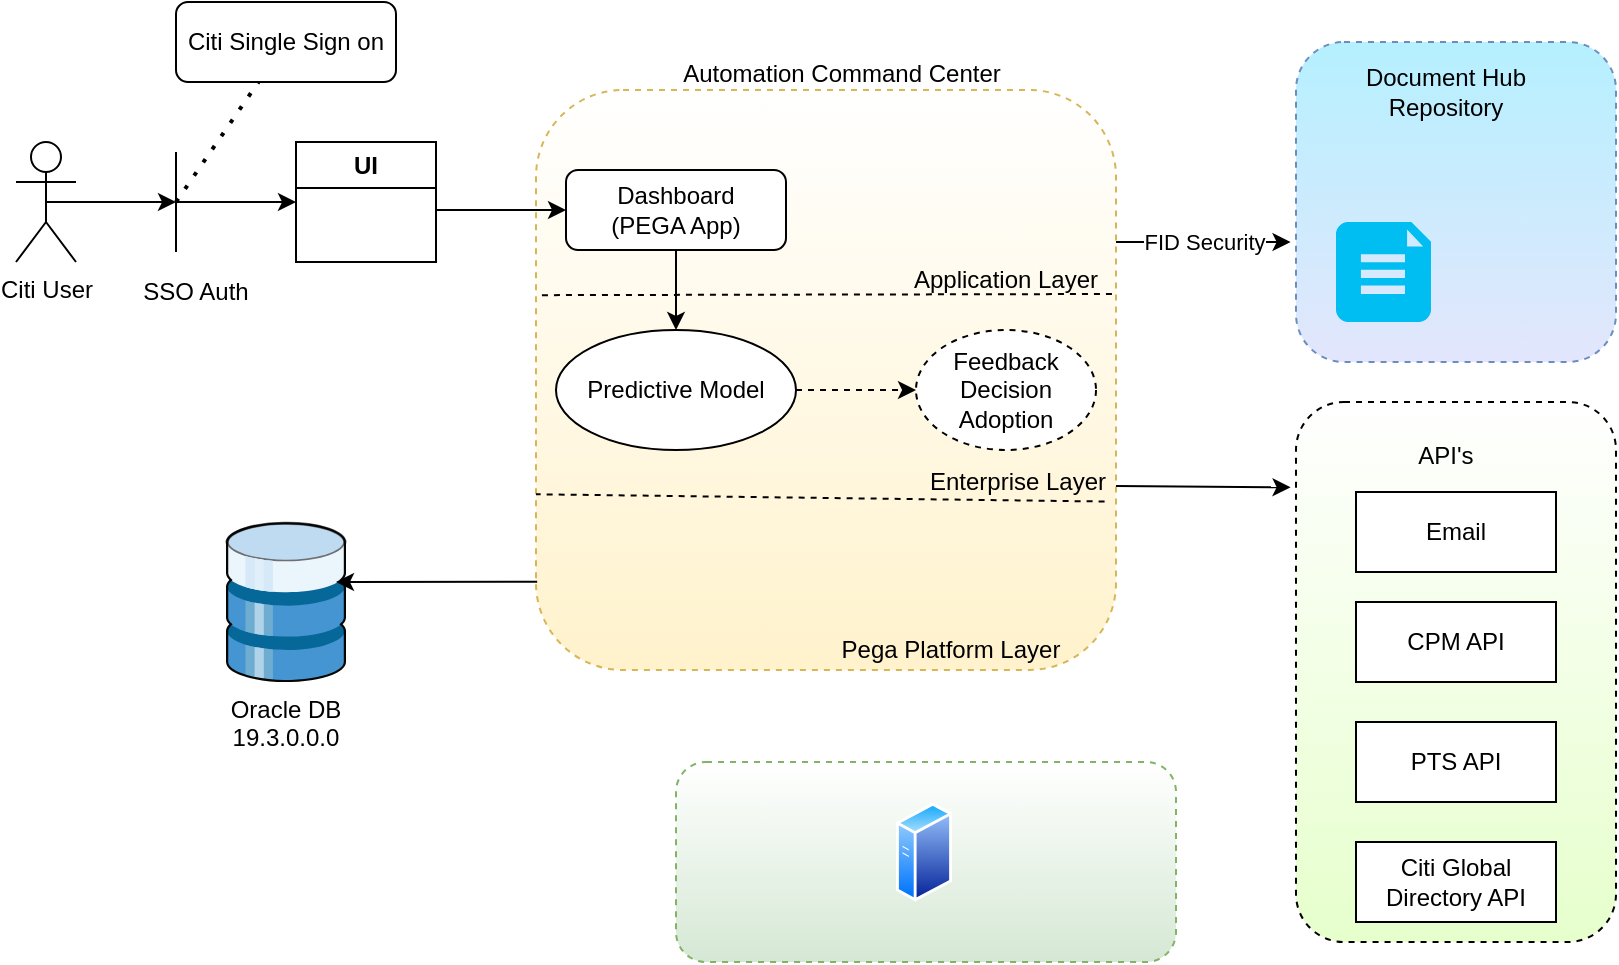 <mxfile version="24.7.6">
  <diagram name="Page-1" id="JeuteiJrWNUM56fj1YCd">
    <mxGraphModel dx="794" dy="420" grid="1" gridSize="10" guides="1" tooltips="1" connect="1" arrows="1" fold="1" page="1" pageScale="1" pageWidth="850" pageHeight="1100" math="0" shadow="0">
      <root>
        <object label="" id="0">
          <mxCell />
        </object>
        <mxCell id="1" parent="0" />
        <object label="Citi User&lt;div&gt;&lt;br&gt;&lt;/div&gt;" id="f4_67E3yVyobe0MgWhKP-1">
          <mxCell style="shape=umlActor;verticalLabelPosition=bottom;verticalAlign=top;html=1;outlineConnect=0;" parent="1" vertex="1">
            <mxGeometry x="40" y="100" width="30" height="60" as="geometry" />
          </mxCell>
        </object>
        <mxCell id="f4_67E3yVyobe0MgWhKP-9" value="" style="endArrow=none;dashed=1;html=1;dashPattern=1 3;strokeWidth=2;rounded=0;" parent="1" target="f4_67E3yVyobe0MgWhKP-13" edge="1">
          <mxGeometry width="50" height="50" relative="1" as="geometry">
            <mxPoint x="120" y="130" as="sourcePoint" />
            <mxPoint x="170" y="60" as="targetPoint" />
          </mxGeometry>
        </mxCell>
        <mxCell id="f4_67E3yVyobe0MgWhKP-10" value="" style="endArrow=none;html=1;rounded=0;" parent="1" target="f4_67E3yVyobe0MgWhKP-8" edge="1">
          <mxGeometry width="50" height="50" relative="1" as="geometry">
            <mxPoint x="119.5" y="160" as="sourcePoint" />
            <mxPoint x="119.5" y="100" as="targetPoint" />
          </mxGeometry>
        </mxCell>
        <mxCell id="f4_67E3yVyobe0MgWhKP-8" value="SSO Auth" style="text;html=1;align=center;verticalAlign=middle;whiteSpace=wrap;rounded=0;" parent="1" vertex="1">
          <mxGeometry x="100" y="160" width="60" height="30" as="geometry" />
        </mxCell>
        <mxCell id="f4_67E3yVyobe0MgWhKP-11" value="" style="endArrow=none;html=1;rounded=0;" parent="1" edge="1">
          <mxGeometry width="50" height="50" relative="1" as="geometry">
            <mxPoint x="120" y="155" as="sourcePoint" />
            <mxPoint x="120" y="105" as="targetPoint" />
          </mxGeometry>
        </mxCell>
        <mxCell id="f4_67E3yVyobe0MgWhKP-12" value="" style="endArrow=classic;html=1;rounded=0;exitX=0.5;exitY=0.5;exitDx=0;exitDy=0;exitPerimeter=0;" parent="1" source="f4_67E3yVyobe0MgWhKP-1" edge="1">
          <mxGeometry width="50" height="50" relative="1" as="geometry">
            <mxPoint x="380" y="150" as="sourcePoint" />
            <mxPoint x="120" y="130" as="targetPoint" />
          </mxGeometry>
        </mxCell>
        <mxCell id="f4_67E3yVyobe0MgWhKP-13" value="Citi Single Sign on" style="rounded=1;whiteSpace=wrap;html=1;" parent="1" vertex="1">
          <mxGeometry x="120" y="30" width="110" height="40" as="geometry" />
        </mxCell>
        <mxCell id="f4_67E3yVyobe0MgWhKP-14" value="UI" style="swimlane;whiteSpace=wrap;html=1;" parent="1" vertex="1">
          <mxGeometry x="180" y="100" width="70" height="60" as="geometry" />
        </mxCell>
        <mxCell id="f4_67E3yVyobe0MgWhKP-15" value="" style="endArrow=classic;html=1;rounded=0;entryX=0;entryY=0.5;entryDx=0;entryDy=0;" parent="1" target="f4_67E3yVyobe0MgWhKP-14" edge="1">
          <mxGeometry width="50" height="50" relative="1" as="geometry">
            <mxPoint x="120" y="130" as="sourcePoint" />
            <mxPoint x="430" y="100" as="targetPoint" />
          </mxGeometry>
        </mxCell>
        <mxCell id="f4_67E3yVyobe0MgWhKP-16" value="" style="whiteSpace=wrap;html=1;aspect=fixed;rounded=1;dashed=1;fillColor=#fff2cc;strokeColor=#d6b656;gradientColor=#ffffff;gradientDirection=north;" parent="1" vertex="1">
          <mxGeometry x="300" y="74" width="290" height="290" as="geometry" />
        </mxCell>
        <mxCell id="f4_67E3yVyobe0MgWhKP-31" value="" style="edgeStyle=orthogonalEdgeStyle;rounded=0;orthogonalLoop=1;jettySize=auto;html=1;" parent="1" source="f4_67E3yVyobe0MgWhKP-19" target="f4_67E3yVyobe0MgWhKP-29" edge="1">
          <mxGeometry relative="1" as="geometry" />
        </mxCell>
        <mxCell id="f4_67E3yVyobe0MgWhKP-19" value="Dashboard&lt;div&gt;(PEGA App)&lt;/div&gt;" style="rounded=1;whiteSpace=wrap;html=1;" parent="1" vertex="1">
          <mxGeometry x="315" y="114" width="110" height="40" as="geometry" />
        </mxCell>
        <mxCell id="f4_67E3yVyobe0MgWhKP-23" value="" style="endArrow=classic;html=1;rounded=0;entryX=0;entryY=0.5;entryDx=0;entryDy=0;" parent="1" target="f4_67E3yVyobe0MgWhKP-19" edge="1">
          <mxGeometry width="50" height="50" relative="1" as="geometry">
            <mxPoint x="250" y="134" as="sourcePoint" />
            <mxPoint x="320.0" y="129.57" as="targetPoint" />
          </mxGeometry>
        </mxCell>
        <mxCell id="f4_67E3yVyobe0MgWhKP-27" value="Feedback Decision Adoption" style="ellipse;whiteSpace=wrap;html=1;dashed=1;" parent="1" vertex="1">
          <mxGeometry x="490" y="194" width="90" height="60" as="geometry" />
        </mxCell>
        <mxCell id="f4_67E3yVyobe0MgWhKP-32" value="" style="edgeStyle=orthogonalEdgeStyle;rounded=0;orthogonalLoop=1;jettySize=auto;html=1;dashed=1;" parent="1" source="f4_67E3yVyobe0MgWhKP-29" target="f4_67E3yVyobe0MgWhKP-27" edge="1">
          <mxGeometry relative="1" as="geometry" />
        </mxCell>
        <mxCell id="f4_67E3yVyobe0MgWhKP-29" value="Predictive Model" style="ellipse;whiteSpace=wrap;html=1;" parent="1" vertex="1">
          <mxGeometry x="310" y="194" width="120" height="60" as="geometry" />
        </mxCell>
        <mxCell id="f4_67E3yVyobe0MgWhKP-33" value="" style="rounded=1;whiteSpace=wrap;html=1;dashed=1;gradientColor=#E6FFCC;" parent="1" vertex="1">
          <mxGeometry x="680" y="230" width="160" height="270" as="geometry" />
        </mxCell>
        <mxCell id="f4_67E3yVyobe0MgWhKP-34" value="API&#39;s" style="text;html=1;align=center;verticalAlign=middle;whiteSpace=wrap;rounded=0;" parent="1" vertex="1">
          <mxGeometry x="695" y="242" width="120" height="30" as="geometry" />
        </mxCell>
        <mxCell id="f4_67E3yVyobe0MgWhKP-38" value="Email" style="rounded=0;whiteSpace=wrap;html=1;" parent="1" vertex="1">
          <mxGeometry x="710" y="275" width="100" height="40" as="geometry" />
        </mxCell>
        <mxCell id="f4_67E3yVyobe0MgWhKP-39" value="CPM API" style="rounded=0;whiteSpace=wrap;html=1;" parent="1" vertex="1">
          <mxGeometry x="710" y="330" width="100" height="40" as="geometry" />
        </mxCell>
        <mxCell id="f4_67E3yVyobe0MgWhKP-40" value="PTS API" style="rounded=0;whiteSpace=wrap;html=1;" parent="1" vertex="1">
          <mxGeometry x="710" y="390" width="100" height="40" as="geometry" />
        </mxCell>
        <mxCell id="f4_67E3yVyobe0MgWhKP-41" value="Citi Global Directory API" style="rounded=0;whiteSpace=wrap;html=1;" parent="1" vertex="1">
          <mxGeometry x="710" y="450" width="100" height="40" as="geometry" />
        </mxCell>
        <mxCell id="f4_67E3yVyobe0MgWhKP-60" value="Oracle DB 19.3.0.0.0" style="shape=mxgraph.veeam.3d.medium_datastore;whiteSpace=wrap;html=1;boundedLbl=1;backgroundOutline=1;size=15;sketch=0;shadow=0;dashed=0;labelPosition=center;verticalLabelPosition=bottom;verticalAlign=top;outlineConnect=0;" parent="1" vertex="1">
          <mxGeometry x="145" y="290" width="60" height="80" as="geometry" />
        </mxCell>
        <mxCell id="f4_67E3yVyobe0MgWhKP-69" value="" style="whiteSpace=wrap;html=1;aspect=fixed;rounded=1;dashed=1;fillColor=#E3E6FC;strokeColor=#6c8ebf;gradientDirection=north;gradientColor=#B5F0FF;" parent="1" vertex="1">
          <mxGeometry x="680" y="50" width="160" height="160" as="geometry" />
        </mxCell>
        <mxCell id="JpyrA56GdO4GCkvxSW_a-2" value="" style="verticalLabelPosition=bottom;html=1;verticalAlign=top;align=center;strokeColor=none;fillColor=#00BEF2;shape=mxgraph.azure.file_2;pointerEvents=1;" vertex="1" parent="1">
          <mxGeometry x="700" y="140" width="47.5" height="50" as="geometry" />
        </mxCell>
        <mxCell id="JpyrA56GdO4GCkvxSW_a-3" value="Document Hub Repository" style="text;html=1;align=center;verticalAlign=middle;whiteSpace=wrap;rounded=0;" vertex="1" parent="1">
          <mxGeometry x="690" y="60" width="130" height="30" as="geometry" />
        </mxCell>
        <mxCell id="JpyrA56GdO4GCkvxSW_a-9" value="" style="endArrow=classic;html=1;rounded=0;entryX=-0.017;entryY=0.625;entryDx=0;entryDy=0;entryPerimeter=0;" edge="1" parent="1" target="f4_67E3yVyobe0MgWhKP-69">
          <mxGeometry relative="1" as="geometry">
            <mxPoint x="590" y="150" as="sourcePoint" />
            <mxPoint x="650" y="150" as="targetPoint" />
          </mxGeometry>
        </mxCell>
        <mxCell id="JpyrA56GdO4GCkvxSW_a-10" value="FID Security" style="edgeLabel;resizable=0;html=1;;align=center;verticalAlign=middle;" connectable="0" vertex="1" parent="JpyrA56GdO4GCkvxSW_a-9">
          <mxGeometry relative="1" as="geometry" />
        </mxCell>
        <mxCell id="JpyrA56GdO4GCkvxSW_a-12" value="Automation Command Center" style="text;html=1;align=center;verticalAlign=middle;whiteSpace=wrap;rounded=0;" vertex="1" parent="1">
          <mxGeometry x="363" y="51" width="180" height="30" as="geometry" />
        </mxCell>
        <mxCell id="JpyrA56GdO4GCkvxSW_a-13" value="" style="endArrow=none;dashed=1;html=1;rounded=0;exitX=0.993;exitY=0.347;exitDx=0;exitDy=0;exitPerimeter=0;entryX=0.005;entryY=0.349;entryDx=0;entryDy=0;entryPerimeter=0;" edge="1" parent="1">
          <mxGeometry width="50" height="50" relative="1" as="geometry">
            <mxPoint x="587.97" y="176" as="sourcePoint" />
            <mxPoint x="301.45" y="176.58" as="targetPoint" />
          </mxGeometry>
        </mxCell>
        <mxCell id="JpyrA56GdO4GCkvxSW_a-17" value="" style="endArrow=none;dashed=1;html=1;rounded=0;entryX=0;entryY=0.697;entryDx=0;entryDy=0;entryPerimeter=0;exitX=0.993;exitY=0.692;exitDx=0;exitDy=0;exitPerimeter=0;" edge="1" parent="1" target="f4_67E3yVyobe0MgWhKP-16">
          <mxGeometry width="50" height="50" relative="1" as="geometry">
            <mxPoint x="584.3" y="279.76" as="sourcePoint" />
            <mxPoint x="460" y="264" as="targetPoint" />
          </mxGeometry>
        </mxCell>
        <mxCell id="JpyrA56GdO4GCkvxSW_a-19" value="Application Layer" style="text;html=1;align=center;verticalAlign=middle;whiteSpace=wrap;rounded=0;" vertex="1" parent="1">
          <mxGeometry x="480" y="154" width="110" height="30" as="geometry" />
        </mxCell>
        <mxCell id="JpyrA56GdO4GCkvxSW_a-23" value="Enterprise Layer" style="text;html=1;align=center;verticalAlign=middle;whiteSpace=wrap;rounded=0;" vertex="1" parent="1">
          <mxGeometry x="491" y="255" width="100" height="30" as="geometry" />
        </mxCell>
        <mxCell id="JpyrA56GdO4GCkvxSW_a-24" value="Pega Platform Layer" style="text;html=1;align=center;verticalAlign=middle;whiteSpace=wrap;rounded=0;" vertex="1" parent="1">
          <mxGeometry x="450" y="339" width="115" height="30" as="geometry" />
        </mxCell>
        <mxCell id="JpyrA56GdO4GCkvxSW_a-28" value="" style="endArrow=classic;html=1;rounded=0;entryX=-0.017;entryY=0.158;entryDx=0;entryDy=0;entryPerimeter=0;" edge="1" parent="1" target="f4_67E3yVyobe0MgWhKP-33">
          <mxGeometry width="50" height="50" relative="1" as="geometry">
            <mxPoint x="590" y="272" as="sourcePoint" />
            <mxPoint x="640" y="222" as="targetPoint" />
          </mxGeometry>
        </mxCell>
        <mxCell id="JpyrA56GdO4GCkvxSW_a-30" value="" style="endArrow=classic;html=1;rounded=0;exitX=0.002;exitY=0.848;exitDx=0;exitDy=0;exitPerimeter=0;" edge="1" parent="1" source="f4_67E3yVyobe0MgWhKP-16">
          <mxGeometry width="50" height="50" relative="1" as="geometry">
            <mxPoint x="230" y="355" as="sourcePoint" />
            <mxPoint x="200" y="320" as="targetPoint" />
          </mxGeometry>
        </mxCell>
        <mxCell id="JpyrA56GdO4GCkvxSW_a-31" value="" style="rounded=1;whiteSpace=wrap;html=1;dashed=1;fillColor=#d5e8d4;strokeColor=#82b366;gradientColor=#FFFFFF;gradientDirection=north;" vertex="1" parent="1">
          <mxGeometry x="370" y="410" width="250" height="100" as="geometry" />
        </mxCell>
        <mxCell id="JpyrA56GdO4GCkvxSW_a-32" value="" style="image;aspect=fixed;perimeter=ellipsePerimeter;html=1;align=center;shadow=0;dashed=0;spacingTop=3;image=img/lib/active_directory/generic_server.svg;" vertex="1" parent="1">
          <mxGeometry x="480" y="430" width="28.0" height="50" as="geometry" />
        </mxCell>
      </root>
    </mxGraphModel>
  </diagram>
</mxfile>
